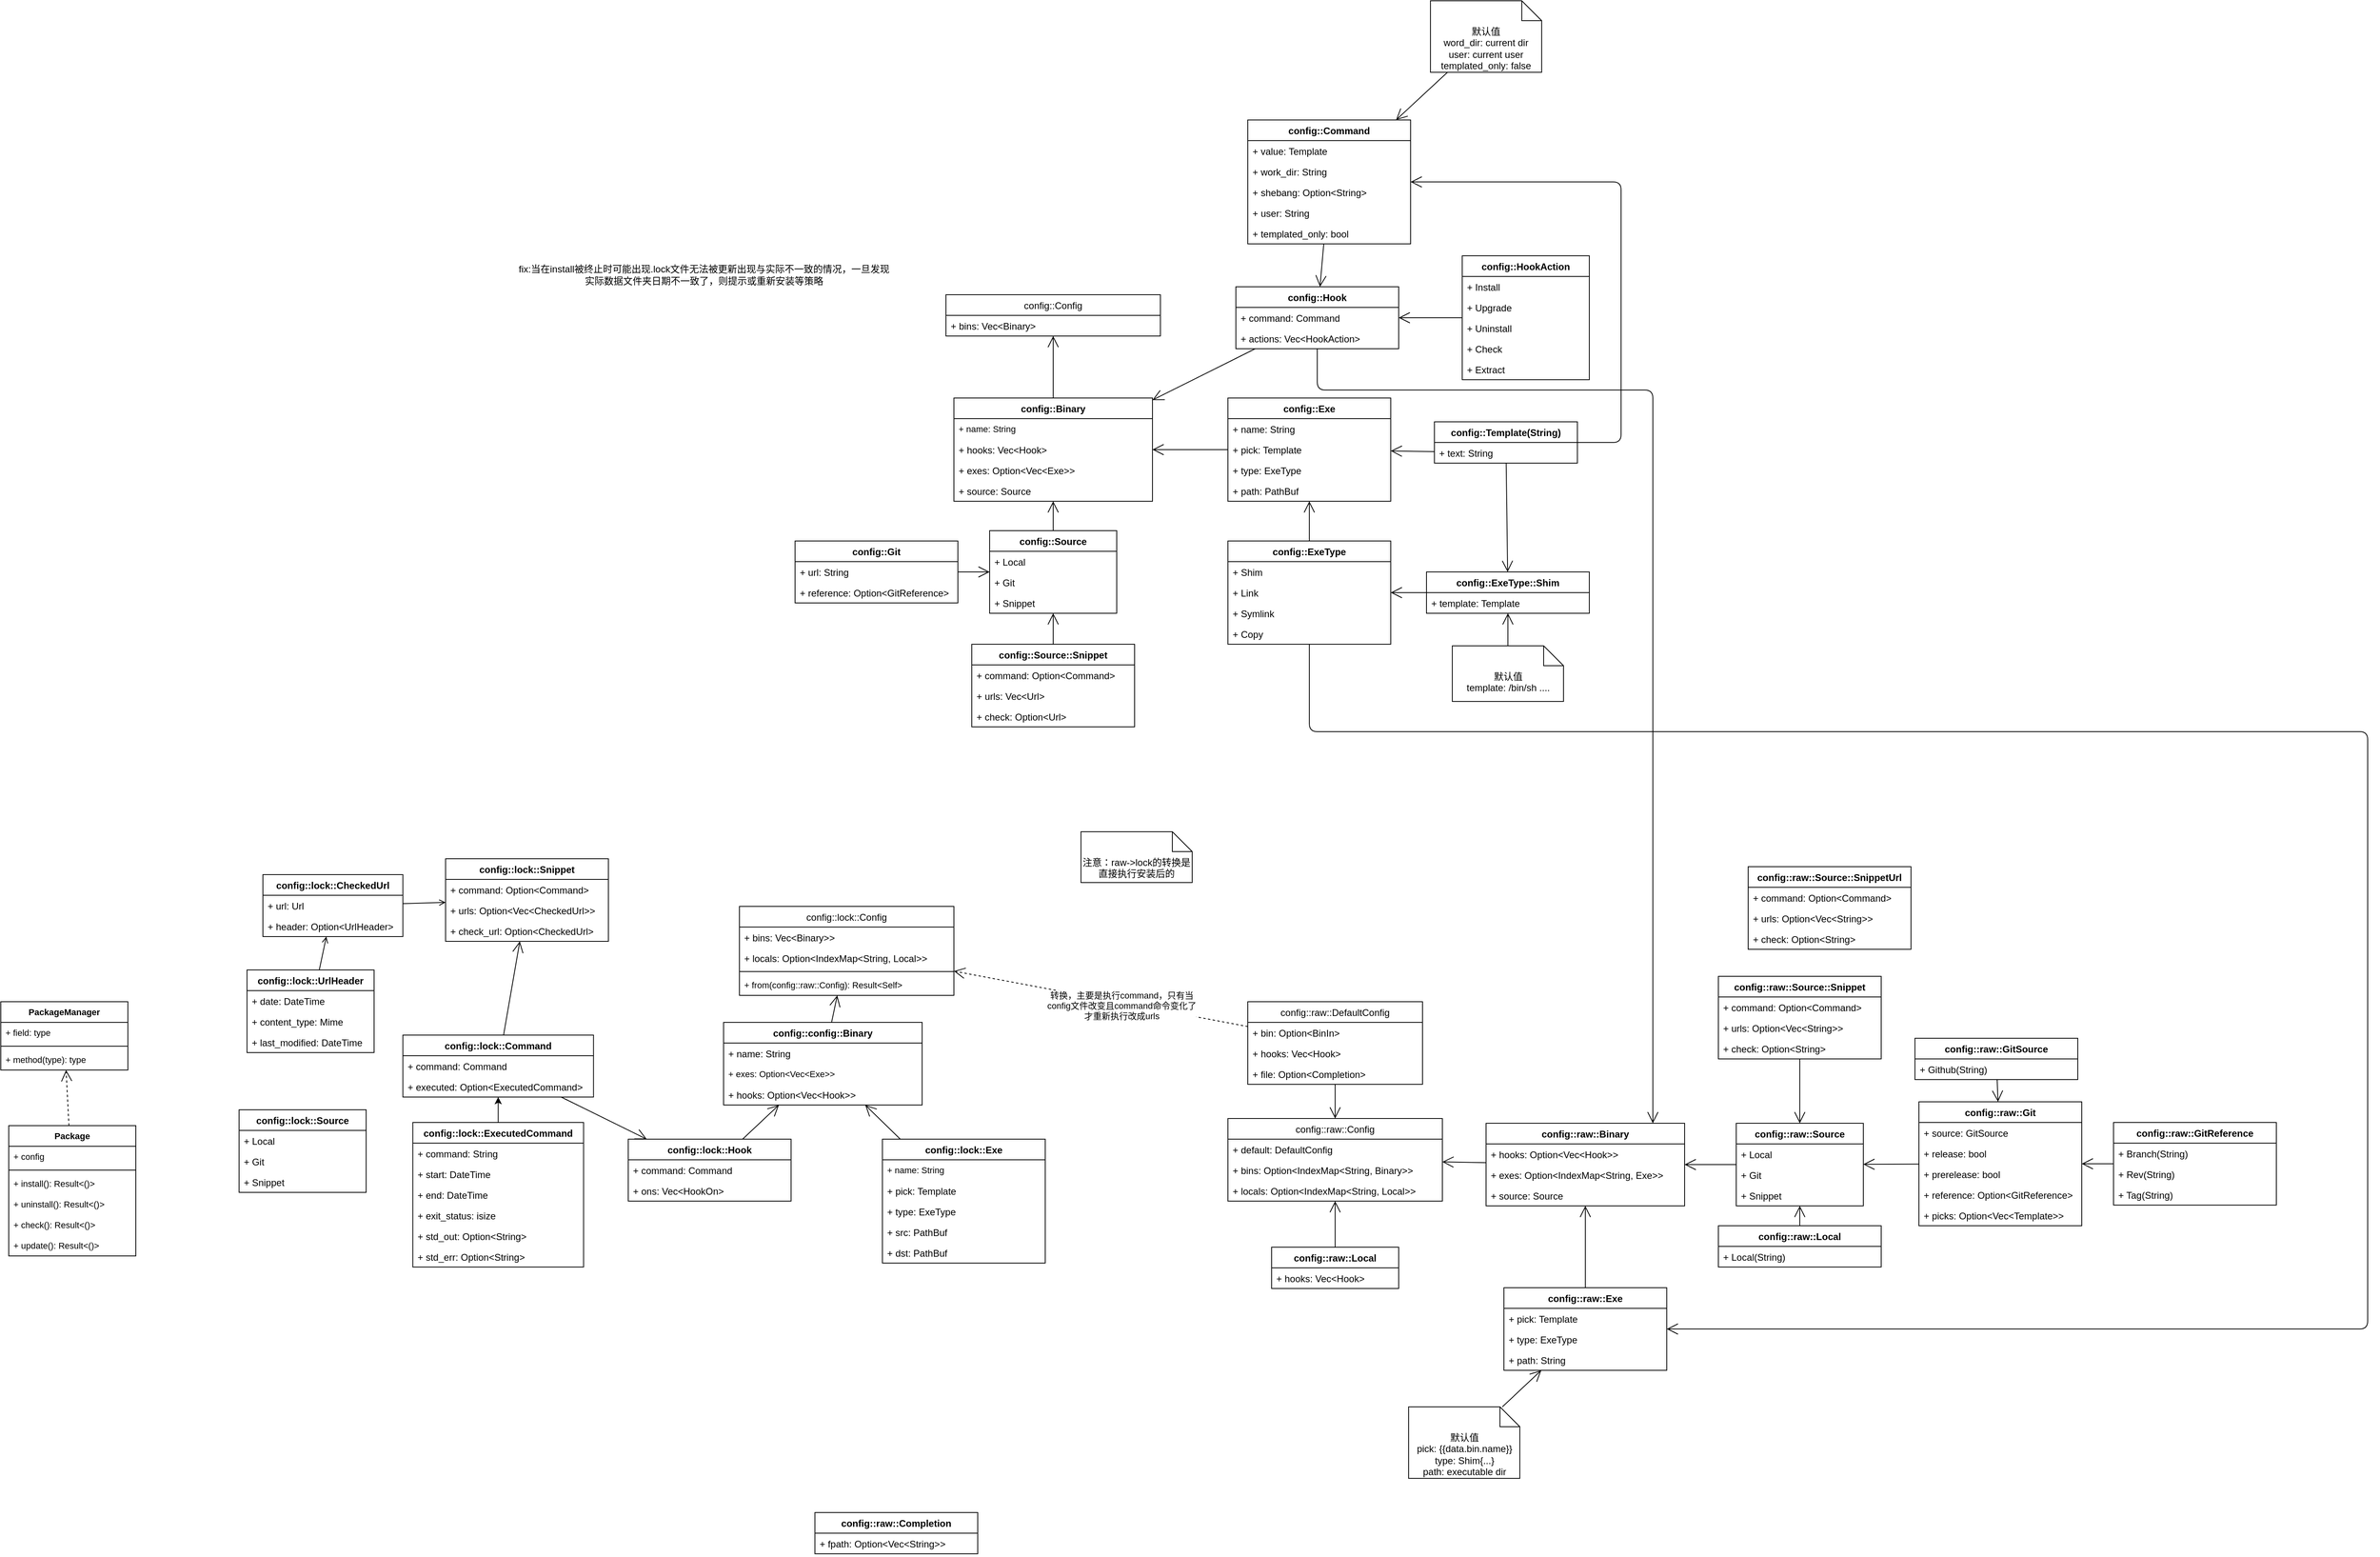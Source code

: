 <mxfile>
    <diagram id="Eeg1fW129fzRKaRcOa_B" name="Page-1">
        <mxGraphModel dx="3952" dy="2436" grid="1" gridSize="10" guides="1" tooltips="1" connect="1" arrows="1" fold="1" page="1" pageScale="1" pageWidth="1169" pageHeight="827" math="0" shadow="0">
            <root>
                <mxCell id="0"/>
                <mxCell id="1" parent="0"/>
                <mxCell id="14" value="config::raw::Binary" style="swimlane;fontStyle=1;align=center;verticalAlign=top;childLayout=stackLayout;horizontal=1;startSize=26;horizontalStack=0;resizeParent=1;resizeParentMax=0;resizeLast=0;collapsible=1;marginBottom=0;" parent="1" vertex="1">
                    <mxGeometry x="560" y="153" width="250" height="104" as="geometry"/>
                </mxCell>
                <mxCell id="46" value="+ hooks: Option&lt;Vec&lt;Hook&gt;&gt;" style="text;strokeColor=none;fillColor=none;align=left;verticalAlign=top;spacingLeft=4;spacingRight=4;overflow=hidden;rotatable=0;points=[[0,0.5],[1,0.5]];portConstraint=eastwest;" parent="14" vertex="1">
                    <mxGeometry y="26" width="250" height="26" as="geometry"/>
                </mxCell>
                <mxCell id="45" value="+ exes: Option&lt;IndexMap&lt;String, Exe&gt;&gt;" style="text;strokeColor=none;fillColor=none;align=left;verticalAlign=top;spacingLeft=4;spacingRight=4;overflow=hidden;rotatable=0;points=[[0,0.5],[1,0.5]];portConstraint=eastwest;" parent="14" vertex="1">
                    <mxGeometry y="52" width="250" height="26" as="geometry"/>
                </mxCell>
                <mxCell id="44" value="+ source: Source" style="text;strokeColor=none;fillColor=none;align=left;verticalAlign=top;spacingLeft=4;spacingRight=4;overflow=hidden;rotatable=0;points=[[0,0.5],[1,0.5]];portConstraint=eastwest;" parent="14" vertex="1">
                    <mxGeometry y="78" width="250" height="26" as="geometry"/>
                </mxCell>
                <mxCell id="22" value="config::raw::Config" style="swimlane;fontStyle=0;childLayout=stackLayout;horizontal=1;startSize=26;fillColor=none;horizontalStack=0;resizeParent=1;resizeParentMax=0;resizeLast=0;collapsible=1;marginBottom=0;" parent="1" vertex="1">
                    <mxGeometry x="235" y="147" width="270" height="104" as="geometry"/>
                </mxCell>
                <mxCell id="23" value="+ default: DefaultConfig" style="text;strokeColor=none;fillColor=none;align=left;verticalAlign=top;spacingLeft=4;spacingRight=4;overflow=hidden;rotatable=0;points=[[0,0.5],[1,0.5]];portConstraint=eastwest;" parent="22" vertex="1">
                    <mxGeometry y="26" width="270" height="26" as="geometry"/>
                </mxCell>
                <mxCell id="24" value="+ bins: Option&lt;IndexMap&lt;String, Binary&gt;&gt;" style="text;strokeColor=none;fillColor=none;align=left;verticalAlign=top;spacingLeft=4;spacingRight=4;overflow=hidden;rotatable=0;points=[[0,0.5],[1,0.5]];portConstraint=eastwest;" parent="22" vertex="1">
                    <mxGeometry y="52" width="270" height="26" as="geometry"/>
                </mxCell>
                <mxCell id="34" value="+ locals: Option&lt;IndexMap&lt;String, Local&gt;&gt;" style="text;strokeColor=none;fillColor=none;align=left;verticalAlign=top;spacingLeft=4;spacingRight=4;overflow=hidden;rotatable=0;points=[[0,0.5],[1,0.5]];portConstraint=eastwest;" parent="22" vertex="1">
                    <mxGeometry y="78" width="270" height="26" as="geometry"/>
                </mxCell>
                <mxCell id="37" style="edgeStyle=none;html=1;endArrow=open;endFill=0;endSize=12;startSize=12;" parent="1" source="30" target="22" edge="1">
                    <mxGeometry relative="1" as="geometry"/>
                </mxCell>
                <mxCell id="149" style="edgeStyle=none;shape=connector;rounded=1;html=1;labelBackgroundColor=default;fontFamily=Helvetica;fontSize=11;fontColor=default;endArrow=open;endFill=0;startSize=12;endSize=12;strokeColor=default;dashed=1;" parent="1" source="30" target="78" edge="1">
                    <mxGeometry relative="1" as="geometry"/>
                </mxCell>
                <mxCell id="150" value="转换，主要是执行command，只有当&lt;br&gt;config文件改变且command命令变化了&lt;br&gt;才重新执行改成urls" style="edgeLabel;html=1;align=center;verticalAlign=middle;resizable=0;points=[];fontSize=11;fontFamily=Helvetica;fontColor=default;" parent="149" vertex="1" connectable="0">
                    <mxGeometry x="-0.142" y="3" relative="1" as="geometry">
                        <mxPoint as="offset"/>
                    </mxGeometry>
                </mxCell>
                <mxCell id="30" value="config::raw::DefaultConfig" style="swimlane;fontStyle=0;childLayout=stackLayout;horizontal=1;startSize=26;fillColor=none;horizontalStack=0;resizeParent=1;resizeParentMax=0;resizeLast=0;collapsible=1;marginBottom=0;" parent="1" vertex="1">
                    <mxGeometry x="260" width="220" height="104" as="geometry"/>
                </mxCell>
                <mxCell id="31" value="+ bin: Option&lt;BinIn&gt;" style="text;strokeColor=none;fillColor=none;align=left;verticalAlign=top;spacingLeft=4;spacingRight=4;overflow=hidden;rotatable=0;points=[[0,0.5],[1,0.5]];portConstraint=eastwest;" parent="30" vertex="1">
                    <mxGeometry y="26" width="220" height="26" as="geometry"/>
                </mxCell>
                <mxCell id="160" value="+ hooks: Vec&lt;Hook&gt;" style="text;strokeColor=none;fillColor=none;align=left;verticalAlign=top;spacingLeft=4;spacingRight=4;overflow=hidden;rotatable=0;points=[[0,0.5],[1,0.5]];portConstraint=eastwest;" parent="30" vertex="1">
                    <mxGeometry y="52" width="220" height="26" as="geometry"/>
                </mxCell>
                <mxCell id="32" value="+ file: Option&lt;Completion&gt;" style="text;strokeColor=none;fillColor=none;align=left;verticalAlign=top;spacingLeft=4;spacingRight=4;overflow=hidden;rotatable=0;points=[[0,0.5],[1,0.5]];portConstraint=eastwest;" parent="30" vertex="1">
                    <mxGeometry y="78" width="220" height="26" as="geometry"/>
                </mxCell>
                <mxCell id="35" value="config::raw::Local" style="swimlane;fontStyle=1;align=center;verticalAlign=top;childLayout=stackLayout;horizontal=1;startSize=26;horizontalStack=0;resizeParent=1;resizeParentMax=0;resizeLast=0;collapsible=1;marginBottom=0;" parent="1" vertex="1">
                    <mxGeometry x="290" y="309" width="160" height="52" as="geometry"/>
                </mxCell>
                <mxCell id="36" value="+ hooks: Vec&lt;Hook&gt;" style="text;strokeColor=none;fillColor=none;align=left;verticalAlign=top;spacingLeft=4;spacingRight=4;overflow=hidden;rotatable=0;points=[[0,0.5],[1,0.5]];portConstraint=eastwest;" parent="35" vertex="1">
                    <mxGeometry y="26" width="160" height="26" as="geometry"/>
                </mxCell>
                <mxCell id="40" style="edgeStyle=none;html=1;endArrow=open;endFill=0;endSize=12;startSize=12;" parent="1" source="35" target="22" edge="1">
                    <mxGeometry relative="1" as="geometry">
                        <mxPoint x="387.055" y="360" as="sourcePoint"/>
                        <mxPoint x="436.986" y="279" as="targetPoint"/>
                    </mxGeometry>
                </mxCell>
                <mxCell id="42" style="edgeStyle=none;html=1;endArrow=open;endFill=0;startSize=12;endSize=12;" parent="1" source="14" target="22" edge="1">
                    <mxGeometry relative="1" as="geometry">
                        <mxPoint x="570" y="199" as="sourcePoint"/>
                    </mxGeometry>
                </mxCell>
                <mxCell id="51" style="edgeStyle=none;html=1;endArrow=open;endFill=0;endSize=12;startSize=12;" parent="1" source="47" target="14" edge="1">
                    <mxGeometry relative="1" as="geometry"/>
                </mxCell>
                <mxCell id="47" value="config::raw::Source" style="swimlane;fontStyle=1;align=center;verticalAlign=top;childLayout=stackLayout;horizontal=1;startSize=26;horizontalStack=0;resizeParent=1;resizeParentMax=0;resizeLast=0;collapsible=1;marginBottom=0;" parent="1" vertex="1">
                    <mxGeometry x="875" y="153" width="160" height="104" as="geometry"/>
                </mxCell>
                <mxCell id="50" value="+ Local" style="text;strokeColor=none;fillColor=none;align=left;verticalAlign=top;spacingLeft=4;spacingRight=4;overflow=hidden;rotatable=0;points=[[0,0.5],[1,0.5]];portConstraint=eastwest;" parent="47" vertex="1">
                    <mxGeometry y="26" width="160" height="26" as="geometry"/>
                </mxCell>
                <mxCell id="49" value="+ Git" style="text;strokeColor=none;fillColor=none;align=left;verticalAlign=top;spacingLeft=4;spacingRight=4;overflow=hidden;rotatable=0;points=[[0,0.5],[1,0.5]];portConstraint=eastwest;" parent="47" vertex="1">
                    <mxGeometry y="52" width="160" height="26" as="geometry"/>
                </mxCell>
                <mxCell id="48" value="+ Snippet" style="text;strokeColor=none;fillColor=none;align=left;verticalAlign=top;spacingLeft=4;spacingRight=4;overflow=hidden;rotatable=0;points=[[0,0.5],[1,0.5]];portConstraint=eastwest;" parent="47" vertex="1">
                    <mxGeometry y="78" width="160" height="26" as="geometry"/>
                </mxCell>
                <mxCell id="54" value="config::config::Binary" style="swimlane;fontStyle=1;align=center;verticalAlign=top;childLayout=stackLayout;horizontal=1;startSize=26;horizontalStack=0;resizeParent=1;resizeParentMax=0;resizeLast=0;collapsible=1;marginBottom=0;" parent="1" vertex="1">
                    <mxGeometry x="-400" y="26" width="250" height="104" as="geometry"/>
                </mxCell>
                <mxCell id="55" value="+ name: String" style="text;strokeColor=none;fillColor=none;align=left;verticalAlign=top;spacingLeft=4;spacingRight=4;overflow=hidden;rotatable=0;points=[[0,0.5],[1,0.5]];portConstraint=eastwest;" parent="54" vertex="1">
                    <mxGeometry y="26" width="250" height="26" as="geometry"/>
                </mxCell>
                <mxCell id="241" value="+ exes: Option&lt;Vec&lt;Exe&gt;&gt;" style="text;strokeColor=none;fillColor=none;align=left;verticalAlign=top;spacingLeft=4;spacingRight=4;overflow=hidden;rotatable=0;points=[[0,0.5],[1,0.5]];portConstraint=eastwest;fontFamily=Helvetica;fontSize=11;fontColor=default;" parent="54" vertex="1">
                    <mxGeometry y="52" width="250" height="26" as="geometry"/>
                </mxCell>
                <mxCell id="56" value="+ hooks: Option&lt;Vec&lt;Hook&gt;&gt;" style="text;strokeColor=none;fillColor=none;align=left;verticalAlign=top;spacingLeft=4;spacingRight=4;overflow=hidden;rotatable=0;points=[[0,0.5],[1,0.5]];portConstraint=eastwest;" parent="54" vertex="1">
                    <mxGeometry y="78" width="250" height="26" as="geometry"/>
                </mxCell>
                <mxCell id="70" style="edgeStyle=none;html=1;endArrow=open;endFill=0;startSize=12;endSize=12;" parent="1" source="54" target="78" edge="1">
                    <mxGeometry relative="1" as="geometry">
                        <mxPoint x="-190" y="153" as="targetPoint"/>
                    </mxGeometry>
                </mxCell>
                <mxCell id="76" value="config::raw::Completion" style="swimlane;fontStyle=1;align=center;verticalAlign=top;childLayout=stackLayout;horizontal=1;startSize=26;horizontalStack=0;resizeParent=1;resizeParentMax=0;resizeLast=0;collapsible=1;marginBottom=0;" parent="1" vertex="1">
                    <mxGeometry x="-285" y="643" width="205" height="52" as="geometry"/>
                </mxCell>
                <mxCell id="77" value="+ fpath: Option&lt;Vec&lt;String&gt;&gt;" style="text;strokeColor=none;fillColor=none;align=left;verticalAlign=top;spacingLeft=4;spacingRight=4;overflow=hidden;rotatable=0;points=[[0,0.5],[1,0.5]];portConstraint=eastwest;" parent="76" vertex="1">
                    <mxGeometry y="26" width="205" height="26" as="geometry"/>
                </mxCell>
                <mxCell id="78" value="config::lock::Config" style="swimlane;fontStyle=0;childLayout=stackLayout;horizontal=1;startSize=26;fillColor=none;horizontalStack=0;resizeParent=1;resizeParentMax=0;resizeLast=0;collapsible=1;marginBottom=0;" parent="1" vertex="1">
                    <mxGeometry x="-380" y="-120" width="270" height="112" as="geometry"/>
                </mxCell>
                <mxCell id="80" value="+ bins: Vec&lt;Binary&gt;&gt;" style="text;strokeColor=none;fillColor=none;align=left;verticalAlign=top;spacingLeft=4;spacingRight=4;overflow=hidden;rotatable=0;points=[[0,0.5],[1,0.5]];portConstraint=eastwest;" parent="78" vertex="1">
                    <mxGeometry y="26" width="270" height="26" as="geometry"/>
                </mxCell>
                <mxCell id="81" value="+ locals: Option&lt;IndexMap&lt;String, Local&gt;&gt;" style="text;strokeColor=none;fillColor=none;align=left;verticalAlign=top;spacingLeft=4;spacingRight=4;overflow=hidden;rotatable=0;points=[[0,0.5],[1,0.5]];portConstraint=eastwest;" parent="78" vertex="1">
                    <mxGeometry y="52" width="270" height="26" as="geometry"/>
                </mxCell>
                <mxCell id="148" value="" style="line;strokeWidth=1;fillColor=none;align=left;verticalAlign=middle;spacingTop=-1;spacingLeft=3;spacingRight=3;rotatable=0;labelPosition=right;points=[];portConstraint=eastwest;fontFamily=Helvetica;fontSize=11;fontColor=default;" parent="78" vertex="1">
                    <mxGeometry y="78" width="270" height="8" as="geometry"/>
                </mxCell>
                <mxCell id="147" value="+ from(config::raw::Config): Result&lt;Self&gt;" style="text;strokeColor=none;fillColor=none;align=left;verticalAlign=top;spacingLeft=4;spacingRight=4;overflow=hidden;rotatable=0;points=[[0,0.5],[1,0.5]];portConstraint=eastwest;fontFamily=Helvetica;fontSize=11;fontColor=default;" parent="78" vertex="1">
                    <mxGeometry y="86" width="270" height="26" as="geometry"/>
                </mxCell>
                <mxCell id="88" style="edgeStyle=none;shape=connector;rounded=1;html=1;labelBackgroundColor=default;fontFamily=Helvetica;fontSize=11;fontColor=default;endArrow=open;endFill=0;startSize=12;endSize=12;strokeColor=default;" parent="1" source="82" target="47" edge="1">
                    <mxGeometry relative="1" as="geometry"/>
                </mxCell>
                <mxCell id="82" value="config::raw::Source::Snippet" style="swimlane;fontStyle=1;align=center;verticalAlign=top;childLayout=stackLayout;horizontal=1;startSize=26;horizontalStack=0;resizeParent=1;resizeParentMax=0;resizeLast=0;collapsible=1;marginBottom=0;" parent="1" vertex="1">
                    <mxGeometry x="852.5" y="-32" width="205" height="104" as="geometry"/>
                </mxCell>
                <mxCell id="83" value="+ command: Option&lt;Command&gt;" style="text;strokeColor=none;fillColor=none;align=left;verticalAlign=top;spacingLeft=4;spacingRight=4;overflow=hidden;rotatable=0;points=[[0,0.5],[1,0.5]];portConstraint=eastwest;" parent="82" vertex="1">
                    <mxGeometry y="26" width="205" height="26" as="geometry"/>
                </mxCell>
                <mxCell id="85" value="+ urls: Option&lt;Vec&lt;String&gt;&gt;" style="text;strokeColor=none;fillColor=none;align=left;verticalAlign=top;spacingLeft=4;spacingRight=4;overflow=hidden;rotatable=0;points=[[0,0.5],[1,0.5]];portConstraint=eastwest;" parent="82" vertex="1">
                    <mxGeometry y="52" width="205" height="26" as="geometry"/>
                </mxCell>
                <mxCell id="316" value="+ check: Option&lt;String&gt;" style="text;strokeColor=none;fillColor=none;align=left;verticalAlign=top;spacingLeft=4;spacingRight=4;overflow=hidden;rotatable=0;points=[[0,0.5],[1,0.5]];portConstraint=eastwest;" parent="82" vertex="1">
                    <mxGeometry y="78" width="205" height="26" as="geometry"/>
                </mxCell>
                <mxCell id="96" style="edgeStyle=none;shape=connector;rounded=1;html=1;labelBackgroundColor=default;fontFamily=Helvetica;fontSize=11;fontColor=default;endArrow=open;endFill=0;startSize=12;endSize=12;strokeColor=default;" parent="1" source="89" target="47" edge="1">
                    <mxGeometry relative="1" as="geometry"/>
                </mxCell>
                <mxCell id="89" value="config::raw::Git" style="swimlane;fontStyle=1;align=center;verticalAlign=top;childLayout=stackLayout;horizontal=1;startSize=26;horizontalStack=0;resizeParent=1;resizeParentMax=0;resizeLast=0;collapsible=1;marginBottom=0;" parent="1" vertex="1">
                    <mxGeometry x="1105" y="126" width="205" height="156" as="geometry"/>
                </mxCell>
                <mxCell id="90" value="+ source: GitSource" style="text;strokeColor=none;fillColor=none;align=left;verticalAlign=top;spacingLeft=4;spacingRight=4;overflow=hidden;rotatable=0;points=[[0,0.5],[1,0.5]];portConstraint=eastwest;" parent="89" vertex="1">
                    <mxGeometry y="26" width="205" height="26" as="geometry"/>
                </mxCell>
                <mxCell id="91" value="+ release: bool" style="text;strokeColor=none;fillColor=none;align=left;verticalAlign=top;spacingLeft=4;spacingRight=4;overflow=hidden;rotatable=0;points=[[0,0.5],[1,0.5]];portConstraint=eastwest;" parent="89" vertex="1">
                    <mxGeometry y="52" width="205" height="26" as="geometry"/>
                </mxCell>
                <mxCell id="92" value="+ prerelease: bool" style="text;strokeColor=none;fillColor=none;align=left;verticalAlign=top;spacingLeft=4;spacingRight=4;overflow=hidden;rotatable=0;points=[[0,0.5],[1,0.5]];portConstraint=eastwest;" parent="89" vertex="1">
                    <mxGeometry y="78" width="205" height="26" as="geometry"/>
                </mxCell>
                <mxCell id="93" value="+ reference: Option&lt;GitReference&gt;" style="text;strokeColor=none;fillColor=none;align=left;verticalAlign=top;spacingLeft=4;spacingRight=4;overflow=hidden;rotatable=0;points=[[0,0.5],[1,0.5]];portConstraint=eastwest;" parent="89" vertex="1">
                    <mxGeometry y="104" width="205" height="26" as="geometry"/>
                </mxCell>
                <mxCell id="95" value="+ picks: Option&lt;Vec&lt;Template&gt;&gt;" style="text;strokeColor=none;fillColor=none;align=left;verticalAlign=top;spacingLeft=4;spacingRight=4;overflow=hidden;rotatable=0;points=[[0,0.5],[1,0.5]];portConstraint=eastwest;" parent="89" vertex="1">
                    <mxGeometry y="130" width="205" height="26" as="geometry"/>
                </mxCell>
                <mxCell id="99" style="edgeStyle=none;shape=connector;rounded=1;html=1;labelBackgroundColor=default;fontFamily=Helvetica;fontSize=11;fontColor=default;endArrow=open;endFill=0;startSize=12;endSize=12;strokeColor=default;" parent="1" source="97" target="89" edge="1">
                    <mxGeometry relative="1" as="geometry"/>
                </mxCell>
                <mxCell id="97" value="config::raw::GitSource" style="swimlane;fontStyle=1;align=center;verticalAlign=top;childLayout=stackLayout;horizontal=1;startSize=26;horizontalStack=0;resizeParent=1;resizeParentMax=0;resizeLast=0;collapsible=1;marginBottom=0;" parent="1" vertex="1">
                    <mxGeometry x="1100" y="46" width="205" height="52" as="geometry"/>
                </mxCell>
                <mxCell id="98" value="+ Github(String)" style="text;strokeColor=none;fillColor=none;align=left;verticalAlign=top;spacingLeft=4;spacingRight=4;overflow=hidden;rotatable=0;points=[[0,0.5],[1,0.5]];portConstraint=eastwest;" parent="97" vertex="1">
                    <mxGeometry y="26" width="205" height="26" as="geometry"/>
                </mxCell>
                <mxCell id="104" style="edgeStyle=none;shape=connector;rounded=1;html=1;labelBackgroundColor=default;fontFamily=Helvetica;fontSize=11;fontColor=default;endArrow=open;endFill=0;startSize=12;endSize=12;strokeColor=default;" parent="1" source="100" target="89" edge="1">
                    <mxGeometry relative="1" as="geometry"/>
                </mxCell>
                <mxCell id="100" value="config::raw::GitReference" style="swimlane;fontStyle=1;align=center;verticalAlign=top;childLayout=stackLayout;horizontal=1;startSize=26;horizontalStack=0;resizeParent=1;resizeParentMax=0;resizeLast=0;collapsible=1;marginBottom=0;" parent="1" vertex="1">
                    <mxGeometry x="1350" y="152" width="205" height="104" as="geometry"/>
                </mxCell>
                <mxCell id="101" value="+ Branch(String)" style="text;strokeColor=none;fillColor=none;align=left;verticalAlign=top;spacingLeft=4;spacingRight=4;overflow=hidden;rotatable=0;points=[[0,0.5],[1,0.5]];portConstraint=eastwest;" parent="100" vertex="1">
                    <mxGeometry y="26" width="205" height="26" as="geometry"/>
                </mxCell>
                <mxCell id="102" value="+ Rev(String)" style="text;strokeColor=none;fillColor=none;align=left;verticalAlign=top;spacingLeft=4;spacingRight=4;overflow=hidden;rotatable=0;points=[[0,0.5],[1,0.5]];portConstraint=eastwest;" parent="100" vertex="1">
                    <mxGeometry y="52" width="205" height="26" as="geometry"/>
                </mxCell>
                <mxCell id="103" value="+ Tag(String)" style="text;strokeColor=none;fillColor=none;align=left;verticalAlign=top;spacingLeft=4;spacingRight=4;overflow=hidden;rotatable=0;points=[[0,0.5],[1,0.5]];portConstraint=eastwest;" parent="100" vertex="1">
                    <mxGeometry y="78" width="205" height="26" as="geometry"/>
                </mxCell>
                <mxCell id="124" style="edgeStyle=none;shape=connector;rounded=1;html=1;labelBackgroundColor=default;fontFamily=Helvetica;fontSize=11;fontColor=default;endArrow=open;endFill=0;startSize=12;endSize=12;strokeColor=default;" parent="1" source="122" target="47" edge="1">
                    <mxGeometry relative="1" as="geometry"/>
                </mxCell>
                <mxCell id="122" value="config::raw::Local" style="swimlane;fontStyle=1;align=center;verticalAlign=top;childLayout=stackLayout;horizontal=1;startSize=26;horizontalStack=0;resizeParent=1;resizeParentMax=0;resizeLast=0;collapsible=1;marginBottom=0;" parent="1" vertex="1">
                    <mxGeometry x="852.5" y="282" width="205" height="52" as="geometry"/>
                </mxCell>
                <mxCell id="123" value="+ Local(String)" style="text;strokeColor=none;fillColor=none;align=left;verticalAlign=top;spacingLeft=4;spacingRight=4;overflow=hidden;rotatable=0;points=[[0,0.5],[1,0.5]];portConstraint=eastwest;" parent="122" vertex="1">
                    <mxGeometry y="26" width="205" height="26" as="geometry"/>
                </mxCell>
                <mxCell id="127" style="edgeStyle=none;shape=connector;rounded=1;html=1;labelBackgroundColor=default;fontFamily=Helvetica;fontSize=11;fontColor=default;endArrow=open;endFill=0;startSize=12;endSize=12;strokeColor=default;" parent="1" source="125" target="14" edge="1">
                    <mxGeometry relative="1" as="geometry"/>
                </mxCell>
                <mxCell id="125" value="config::raw::Exe" style="swimlane;fontStyle=1;align=center;verticalAlign=top;childLayout=stackLayout;horizontal=1;startSize=26;horizontalStack=0;resizeParent=1;resizeParentMax=0;resizeLast=0;collapsible=1;marginBottom=0;" parent="1" vertex="1">
                    <mxGeometry x="582.5" y="360" width="205" height="104" as="geometry"/>
                </mxCell>
                <mxCell id="126" value="+ pick: Template" style="text;strokeColor=none;fillColor=none;align=left;verticalAlign=top;spacingLeft=4;spacingRight=4;overflow=hidden;rotatable=0;points=[[0,0.5],[1,0.5]];portConstraint=eastwest;" parent="125" vertex="1">
                    <mxGeometry y="26" width="205" height="26" as="geometry"/>
                </mxCell>
                <mxCell id="128" value="+ type: ExeType" style="text;strokeColor=none;fillColor=none;align=left;verticalAlign=top;spacingLeft=4;spacingRight=4;overflow=hidden;rotatable=0;points=[[0,0.5],[1,0.5]];portConstraint=eastwest;" parent="125" vertex="1">
                    <mxGeometry y="52" width="205" height="26" as="geometry"/>
                </mxCell>
                <mxCell id="129" value="+ path: String" style="text;strokeColor=none;fillColor=none;align=left;verticalAlign=top;spacingLeft=4;spacingRight=4;overflow=hidden;rotatable=0;points=[[0,0.5],[1,0.5]];portConstraint=eastwest;" parent="125" vertex="1">
                    <mxGeometry y="78" width="205" height="26" as="geometry"/>
                </mxCell>
                <mxCell id="173" value="config::lock::Snippet" style="swimlane;fontStyle=1;align=center;verticalAlign=top;childLayout=stackLayout;horizontal=1;startSize=26;horizontalStack=0;resizeParent=1;resizeParentMax=0;resizeLast=0;collapsible=1;marginBottom=0;" parent="1" vertex="1">
                    <mxGeometry x="-750" y="-180" width="205" height="104" as="geometry"/>
                </mxCell>
                <mxCell id="174" value="+ command: Option&lt;Command&gt;" style="text;strokeColor=none;fillColor=none;align=left;verticalAlign=top;spacingLeft=4;spacingRight=4;overflow=hidden;rotatable=0;points=[[0,0.5],[1,0.5]];portConstraint=eastwest;" parent="173" vertex="1">
                    <mxGeometry y="26" width="205" height="26" as="geometry"/>
                </mxCell>
                <mxCell id="175" value="+ urls: Option&lt;Vec&lt;CheckedUrl&gt;&gt;" style="text;strokeColor=none;fillColor=none;align=left;verticalAlign=top;spacingLeft=4;spacingRight=4;overflow=hidden;rotatable=0;points=[[0,0.5],[1,0.5]];portConstraint=eastwest;" parent="173" vertex="1">
                    <mxGeometry y="52" width="205" height="26" as="geometry"/>
                </mxCell>
                <mxCell id="216" value="+ check_url: Option&lt;CheckedUrl&gt;" style="text;strokeColor=none;fillColor=none;align=left;verticalAlign=top;spacingLeft=4;spacingRight=4;overflow=hidden;rotatable=0;points=[[0,0.5],[1,0.5]];portConstraint=eastwest;" parent="173" vertex="1">
                    <mxGeometry y="78" width="205" height="26" as="geometry"/>
                </mxCell>
                <mxCell id="181" value="Package" style="swimlane;fontStyle=1;align=center;verticalAlign=top;childLayout=stackLayout;horizontal=1;startSize=26;horizontalStack=0;resizeParent=1;resizeParentMax=0;resizeLast=0;collapsible=1;marginBottom=0;fontFamily=Helvetica;fontSize=11;fontColor=default;" parent="1" vertex="1">
                    <mxGeometry x="-1300" y="156" width="160" height="164" as="geometry"/>
                </mxCell>
                <mxCell id="182" value="+ config" style="text;strokeColor=none;fillColor=none;align=left;verticalAlign=top;spacingLeft=4;spacingRight=4;overflow=hidden;rotatable=0;points=[[0,0.5],[1,0.5]];portConstraint=eastwest;fontFamily=Helvetica;fontSize=11;fontColor=default;" parent="181" vertex="1">
                    <mxGeometry y="26" width="160" height="26" as="geometry"/>
                </mxCell>
                <mxCell id="183" value="" style="line;strokeWidth=1;fillColor=none;align=left;verticalAlign=middle;spacingTop=-1;spacingLeft=3;spacingRight=3;rotatable=0;labelPosition=right;points=[];portConstraint=eastwest;fontFamily=Helvetica;fontSize=11;fontColor=default;" parent="181" vertex="1">
                    <mxGeometry y="52" width="160" height="8" as="geometry"/>
                </mxCell>
                <mxCell id="184" value="+ install(): Result&lt;()&gt;" style="text;strokeColor=none;fillColor=none;align=left;verticalAlign=top;spacingLeft=4;spacingRight=4;overflow=hidden;rotatable=0;points=[[0,0.5],[1,0.5]];portConstraint=eastwest;fontFamily=Helvetica;fontSize=11;fontColor=default;" parent="181" vertex="1">
                    <mxGeometry y="60" width="160" height="26" as="geometry"/>
                </mxCell>
                <mxCell id="185" value="+ uninstall(): Result&lt;()&gt;" style="text;strokeColor=none;fillColor=none;align=left;verticalAlign=top;spacingLeft=4;spacingRight=4;overflow=hidden;rotatable=0;points=[[0,0.5],[1,0.5]];portConstraint=eastwest;fontFamily=Helvetica;fontSize=11;fontColor=default;" parent="181" vertex="1">
                    <mxGeometry y="86" width="160" height="26" as="geometry"/>
                </mxCell>
                <mxCell id="186" value="+ check(): Result&lt;()&gt;" style="text;strokeColor=none;fillColor=none;align=left;verticalAlign=top;spacingLeft=4;spacingRight=4;overflow=hidden;rotatable=0;points=[[0,0.5],[1,0.5]];portConstraint=eastwest;fontFamily=Helvetica;fontSize=11;fontColor=default;" parent="181" vertex="1">
                    <mxGeometry y="112" width="160" height="26" as="geometry"/>
                </mxCell>
                <mxCell id="187" value="+ update(): Result&lt;()&gt;" style="text;strokeColor=none;fillColor=none;align=left;verticalAlign=top;spacingLeft=4;spacingRight=4;overflow=hidden;rotatable=0;points=[[0,0.5],[1,0.5]];portConstraint=eastwest;fontFamily=Helvetica;fontSize=11;fontColor=default;" parent="181" vertex="1">
                    <mxGeometry y="138" width="160" height="26" as="geometry"/>
                </mxCell>
                <mxCell id="188" value="PackageManager" style="swimlane;fontStyle=1;align=center;verticalAlign=top;childLayout=stackLayout;horizontal=1;startSize=26;horizontalStack=0;resizeParent=1;resizeParentMax=0;resizeLast=0;collapsible=1;marginBottom=0;fontFamily=Helvetica;fontSize=11;fontColor=default;" parent="1" vertex="1">
                    <mxGeometry x="-1310" width="160" height="86" as="geometry"/>
                </mxCell>
                <mxCell id="189" value="+ field: type" style="text;strokeColor=none;fillColor=none;align=left;verticalAlign=top;spacingLeft=4;spacingRight=4;overflow=hidden;rotatable=0;points=[[0,0.5],[1,0.5]];portConstraint=eastwest;fontFamily=Helvetica;fontSize=11;fontColor=default;" parent="188" vertex="1">
                    <mxGeometry y="26" width="160" height="26" as="geometry"/>
                </mxCell>
                <mxCell id="190" value="" style="line;strokeWidth=1;fillColor=none;align=left;verticalAlign=middle;spacingTop=-1;spacingLeft=3;spacingRight=3;rotatable=0;labelPosition=right;points=[];portConstraint=eastwest;fontFamily=Helvetica;fontSize=11;fontColor=default;" parent="188" vertex="1">
                    <mxGeometry y="52" width="160" height="8" as="geometry"/>
                </mxCell>
                <mxCell id="191" value="+ method(type): type" style="text;strokeColor=none;fillColor=none;align=left;verticalAlign=top;spacingLeft=4;spacingRight=4;overflow=hidden;rotatable=0;points=[[0,0.5],[1,0.5]];portConstraint=eastwest;fontFamily=Helvetica;fontSize=11;fontColor=default;" parent="188" vertex="1">
                    <mxGeometry y="60" width="160" height="26" as="geometry"/>
                </mxCell>
                <mxCell id="192" style="edgeStyle=none;shape=connector;rounded=1;html=1;dashed=1;labelBackgroundColor=default;fontFamily=Helvetica;fontSize=11;fontColor=default;endArrow=open;endFill=0;startSize=12;endSize=12;strokeColor=default;" parent="1" source="181" target="188" edge="1">
                    <mxGeometry relative="1" as="geometry"/>
                </mxCell>
                <mxCell id="193" value="fix:当在install被终止时可能出现.lock文件无法被更新出现与实际不一致的情况，一旦发现&lt;br&gt;实际数据文件夹日期不一致了，则提示或重新安装等策略" style="text;html=1;align=center;verticalAlign=middle;resizable=0;points=[];autosize=1;strokeColor=none;fillColor=none;" parent="1" vertex="1">
                    <mxGeometry x="-665" y="-930" width="480" height="30" as="geometry"/>
                </mxCell>
                <mxCell id="210" style="edgeStyle=none;html=1;endArrow=open;endFill=0;" parent="1" source="194" target="211" edge="1">
                    <mxGeometry relative="1" as="geometry"/>
                </mxCell>
                <mxCell id="194" value="config::lock::UrlHeader&#10;" style="swimlane;fontStyle=1;align=center;verticalAlign=top;childLayout=stackLayout;horizontal=1;startSize=26;horizontalStack=0;resizeParent=1;resizeParentMax=0;resizeLast=0;collapsible=1;marginBottom=0;" parent="1" vertex="1">
                    <mxGeometry x="-1000" y="-40" width="160" height="104" as="geometry"/>
                </mxCell>
                <mxCell id="198" value="+ date: DateTime" style="text;strokeColor=none;fillColor=none;align=left;verticalAlign=top;spacingLeft=4;spacingRight=4;overflow=hidden;rotatable=0;points=[[0,0.5],[1,0.5]];portConstraint=eastwest;" parent="194" vertex="1">
                    <mxGeometry y="26" width="160" height="26" as="geometry"/>
                </mxCell>
                <mxCell id="199" value="+ content_type: Mime" style="text;strokeColor=none;fillColor=none;align=left;verticalAlign=top;spacingLeft=4;spacingRight=4;overflow=hidden;rotatable=0;points=[[0,0.5],[1,0.5]];portConstraint=eastwest;" parent="194" vertex="1">
                    <mxGeometry y="52" width="160" height="26" as="geometry"/>
                </mxCell>
                <mxCell id="200" value="+ last_modified: DateTime" style="text;strokeColor=none;fillColor=none;align=left;verticalAlign=top;spacingLeft=4;spacingRight=4;overflow=hidden;rotatable=0;points=[[0,0.5],[1,0.5]];portConstraint=eastwest;" parent="194" vertex="1">
                    <mxGeometry y="78" width="160" height="26" as="geometry"/>
                </mxCell>
                <mxCell id="356" style="edgeStyle=orthogonalEdgeStyle;shape=connector;rounded=1;html=1;labelBackgroundColor=default;fontFamily=Helvetica;fontSize=11;fontColor=default;endArrow=open;endFill=0;startSize=12;endSize=12;strokeColor=default;" parent="1" source="205" target="350" edge="1">
                    <mxGeometry relative="1" as="geometry">
                        <Array as="points">
                            <mxPoint x="730" y="-704"/>
                            <mxPoint x="730" y="-1032"/>
                        </Array>
                    </mxGeometry>
                </mxCell>
                <mxCell id="369" style="edgeStyle=none;shape=connector;rounded=1;html=1;labelBackgroundColor=default;fontFamily=Helvetica;fontSize=11;fontColor=default;endArrow=open;endFill=0;startSize=12;endSize=12;strokeColor=default;" parent="1" source="205" target="365" edge="1">
                    <mxGeometry relative="1" as="geometry"/>
                </mxCell>
                <mxCell id="205" value="config::Template(String)" style="swimlane;fontStyle=1;align=center;verticalAlign=top;childLayout=stackLayout;horizontal=1;startSize=26;horizontalStack=0;resizeParent=1;resizeParentMax=0;resizeLast=0;collapsible=1;marginBottom=0;" parent="1" vertex="1">
                    <mxGeometry x="495" y="-730" width="180" height="52" as="geometry"/>
                </mxCell>
                <mxCell id="206" value="+ text: String" style="text;strokeColor=none;fillColor=none;align=left;verticalAlign=top;spacingLeft=4;spacingRight=4;overflow=hidden;rotatable=0;points=[[0,0.5],[1,0.5]];portConstraint=eastwest;" parent="205" vertex="1">
                    <mxGeometry y="26" width="180" height="26" as="geometry"/>
                </mxCell>
                <mxCell id="215" style="edgeStyle=none;html=1;endArrow=open;endFill=0;" parent="1" source="211" target="173" edge="1">
                    <mxGeometry relative="1" as="geometry"/>
                </mxCell>
                <mxCell id="211" value="config::lock::CheckedUrl" style="swimlane;fontStyle=1;align=center;verticalAlign=top;childLayout=stackLayout;horizontal=1;startSize=26;horizontalStack=0;resizeParent=1;resizeParentMax=0;resizeLast=0;collapsible=1;marginBottom=0;" parent="1" vertex="1">
                    <mxGeometry x="-980" y="-160" width="176.25" height="78" as="geometry"/>
                </mxCell>
                <mxCell id="213" value="+ url: Url" style="text;strokeColor=none;fillColor=none;align=left;verticalAlign=top;spacingLeft=4;spacingRight=4;overflow=hidden;rotatable=0;points=[[0,0.5],[1,0.5]];portConstraint=eastwest;" parent="211" vertex="1">
                    <mxGeometry y="26" width="176.25" height="26" as="geometry"/>
                </mxCell>
                <mxCell id="214" value="+ header: Option&lt;UrlHeader&gt;" style="text;strokeColor=none;fillColor=none;align=left;verticalAlign=top;spacingLeft=4;spacingRight=4;overflow=hidden;rotatable=0;points=[[0,0.5],[1,0.5]];portConstraint=eastwest;" parent="211" vertex="1">
                    <mxGeometry y="52" width="176.25" height="26" as="geometry"/>
                </mxCell>
                <mxCell id="230" style="edgeStyle=none;html=1;endArrow=open;endFill=0;startSize=12;endSize=12;" parent="1" source="217" target="173" edge="1">
                    <mxGeometry relative="1" as="geometry"/>
                </mxCell>
                <mxCell id="234" style="edgeStyle=none;html=1;endArrow=open;endFill=0;startSize=12;endSize=12;" parent="1" source="217" target="231" edge="1">
                    <mxGeometry relative="1" as="geometry">
                        <mxPoint x="-503.75" y="14.097" as="targetPoint"/>
                    </mxGeometry>
                </mxCell>
                <mxCell id="217" value="config::lock::Command" style="swimlane;fontStyle=1;align=center;verticalAlign=top;childLayout=stackLayout;horizontal=1;startSize=26;horizontalStack=0;resizeParent=1;resizeParentMax=0;resizeLast=0;collapsible=1;marginBottom=0;" parent="1" vertex="1">
                    <mxGeometry x="-803.75" y="42" width="240" height="78" as="geometry"/>
                </mxCell>
                <mxCell id="218" value="+ command: Command" style="text;strokeColor=none;fillColor=none;align=left;verticalAlign=top;spacingLeft=4;spacingRight=4;overflow=hidden;rotatable=0;points=[[0,0.5],[1,0.5]];portConstraint=eastwest;" parent="217" vertex="1">
                    <mxGeometry y="26" width="240" height="26" as="geometry"/>
                </mxCell>
                <mxCell id="221" value="+ executed: Option&lt;ExecutedCommand&gt;" style="text;strokeColor=none;fillColor=none;align=left;verticalAlign=top;spacingLeft=4;spacingRight=4;overflow=hidden;rotatable=0;points=[[0,0.5],[1,0.5]];portConstraint=eastwest;" parent="217" vertex="1">
                    <mxGeometry y="52" width="240" height="26" as="geometry"/>
                </mxCell>
                <mxCell id="229" style="edgeStyle=none;html=1;" parent="1" source="222" target="217" edge="1">
                    <mxGeometry relative="1" as="geometry"/>
                </mxCell>
                <mxCell id="222" value="config::lock::ExecutedCommand" style="swimlane;fontStyle=1;align=center;verticalAlign=top;childLayout=stackLayout;horizontal=1;startSize=26;horizontalStack=0;resizeParent=1;resizeParentMax=0;resizeLast=0;collapsible=1;marginBottom=0;" parent="1" vertex="1">
                    <mxGeometry x="-791.25" y="152" width="215" height="182" as="geometry"/>
                </mxCell>
                <mxCell id="228" value="+ command: String" style="text;strokeColor=none;fillColor=none;align=left;verticalAlign=top;spacingLeft=4;spacingRight=4;overflow=hidden;rotatable=0;points=[[0,0.5],[1,0.5]];portConstraint=eastwest;" parent="222" vertex="1">
                    <mxGeometry y="26" width="215" height="26" as="geometry"/>
                </mxCell>
                <mxCell id="223" value="+ start: DateTime" style="text;strokeColor=none;fillColor=none;align=left;verticalAlign=top;spacingLeft=4;spacingRight=4;overflow=hidden;rotatable=0;points=[[0,0.5],[1,0.5]];portConstraint=eastwest;" parent="222" vertex="1">
                    <mxGeometry y="52" width="215" height="26" as="geometry"/>
                </mxCell>
                <mxCell id="224" value="+ end: DateTime" style="text;strokeColor=none;fillColor=none;align=left;verticalAlign=top;spacingLeft=4;spacingRight=4;overflow=hidden;rotatable=0;points=[[0,0.5],[1,0.5]];portConstraint=eastwest;" parent="222" vertex="1">
                    <mxGeometry y="78" width="215" height="26" as="geometry"/>
                </mxCell>
                <mxCell id="225" value="+ exit_status: isize" style="text;strokeColor=none;fillColor=none;align=left;verticalAlign=top;spacingLeft=4;spacingRight=4;overflow=hidden;rotatable=0;points=[[0,0.5],[1,0.5]];portConstraint=eastwest;" parent="222" vertex="1">
                    <mxGeometry y="104" width="215" height="26" as="geometry"/>
                </mxCell>
                <mxCell id="227" value="+ std_out: Option&lt;String&gt;" style="text;strokeColor=none;fillColor=none;align=left;verticalAlign=top;spacingLeft=4;spacingRight=4;overflow=hidden;rotatable=0;points=[[0,0.5],[1,0.5]];portConstraint=eastwest;" parent="222" vertex="1">
                    <mxGeometry y="130" width="215" height="26" as="geometry"/>
                </mxCell>
                <mxCell id="226" value="+ std_err: Option&lt;String&gt;" style="text;strokeColor=none;fillColor=none;align=left;verticalAlign=top;spacingLeft=4;spacingRight=4;overflow=hidden;rotatable=0;points=[[0,0.5],[1,0.5]];portConstraint=eastwest;" parent="222" vertex="1">
                    <mxGeometry y="156" width="215" height="26" as="geometry"/>
                </mxCell>
                <mxCell id="235" style="edgeStyle=none;shape=connector;rounded=1;html=1;labelBackgroundColor=default;fontFamily=Helvetica;fontSize=11;fontColor=default;endArrow=open;endFill=0;startSize=12;endSize=12;strokeColor=default;" parent="1" source="231" target="54" edge="1">
                    <mxGeometry relative="1" as="geometry"/>
                </mxCell>
                <mxCell id="231" value="config::lock::Hook" style="swimlane;fontStyle=1;align=center;verticalAlign=top;childLayout=stackLayout;horizontal=1;startSize=26;horizontalStack=0;resizeParent=1;resizeParentMax=0;resizeLast=0;collapsible=1;marginBottom=0;" parent="1" vertex="1">
                    <mxGeometry x="-520" y="173" width="205" height="78" as="geometry"/>
                </mxCell>
                <mxCell id="232" value="+ command: Command" style="text;strokeColor=none;fillColor=none;align=left;verticalAlign=top;spacingLeft=4;spacingRight=4;overflow=hidden;rotatable=0;points=[[0,0.5],[1,0.5]];portConstraint=eastwest;" parent="231" vertex="1">
                    <mxGeometry y="26" width="205" height="26" as="geometry"/>
                </mxCell>
                <mxCell id="233" value="+ ons: Vec&lt;HookOn&gt;" style="text;strokeColor=none;fillColor=none;align=left;verticalAlign=top;spacingLeft=4;spacingRight=4;overflow=hidden;rotatable=0;points=[[0,0.5],[1,0.5]];portConstraint=eastwest;" parent="231" vertex="1">
                    <mxGeometry y="52" width="205" height="26" as="geometry"/>
                </mxCell>
                <mxCell id="242" style="edgeStyle=none;shape=connector;rounded=1;html=1;labelBackgroundColor=default;fontFamily=Helvetica;fontSize=11;fontColor=default;endArrow=open;endFill=0;startSize=12;endSize=12;strokeColor=default;" parent="1" source="236" target="54" edge="1">
                    <mxGeometry relative="1" as="geometry"/>
                </mxCell>
                <mxCell id="236" value="config::lock::Exe" style="swimlane;fontStyle=1;align=center;verticalAlign=top;childLayout=stackLayout;horizontal=1;startSize=26;horizontalStack=0;resizeParent=1;resizeParentMax=0;resizeLast=0;collapsible=1;marginBottom=0;" parent="1" vertex="1">
                    <mxGeometry x="-200" y="173" width="205" height="156" as="geometry"/>
                </mxCell>
                <mxCell id="240" value="+ name: String" style="text;strokeColor=none;fillColor=none;align=left;verticalAlign=top;spacingLeft=4;spacingRight=4;overflow=hidden;rotatable=0;points=[[0,0.5],[1,0.5]];portConstraint=eastwest;fontFamily=Helvetica;fontSize=11;fontColor=default;" parent="236" vertex="1">
                    <mxGeometry y="26" width="205" height="26" as="geometry"/>
                </mxCell>
                <mxCell id="237" value="+ pick: Template" style="text;strokeColor=none;fillColor=none;align=left;verticalAlign=top;spacingLeft=4;spacingRight=4;overflow=hidden;rotatable=0;points=[[0,0.5],[1,0.5]];portConstraint=eastwest;" parent="236" vertex="1">
                    <mxGeometry y="52" width="205" height="26" as="geometry"/>
                </mxCell>
                <mxCell id="238" value="+ type: ExeType" style="text;strokeColor=none;fillColor=none;align=left;verticalAlign=top;spacingLeft=4;spacingRight=4;overflow=hidden;rotatable=0;points=[[0,0.5],[1,0.5]];portConstraint=eastwest;" parent="236" vertex="1">
                    <mxGeometry y="78" width="205" height="26" as="geometry"/>
                </mxCell>
                <mxCell id="239" value="+ src: PathBuf" style="text;strokeColor=none;fillColor=none;align=left;verticalAlign=top;spacingLeft=4;spacingRight=4;overflow=hidden;rotatable=0;points=[[0,0.5],[1,0.5]];portConstraint=eastwest;" parent="236" vertex="1">
                    <mxGeometry y="104" width="205" height="26" as="geometry"/>
                </mxCell>
                <mxCell id="347" value="+ dst: PathBuf" style="text;strokeColor=none;fillColor=none;align=left;verticalAlign=top;spacingLeft=4;spacingRight=4;overflow=hidden;rotatable=0;points=[[0,0.5],[1,0.5]];portConstraint=eastwest;" parent="236" vertex="1">
                    <mxGeometry y="130" width="205" height="26" as="geometry"/>
                </mxCell>
                <mxCell id="255" value="config::lock::Source" style="swimlane;fontStyle=1;align=center;verticalAlign=top;childLayout=stackLayout;horizontal=1;startSize=26;horizontalStack=0;resizeParent=1;resizeParentMax=0;resizeLast=0;collapsible=1;marginBottom=0;" parent="1" vertex="1">
                    <mxGeometry x="-1010" y="136" width="160" height="104" as="geometry"/>
                </mxCell>
                <mxCell id="256" value="+ Local" style="text;strokeColor=none;fillColor=none;align=left;verticalAlign=top;spacingLeft=4;spacingRight=4;overflow=hidden;rotatable=0;points=[[0,0.5],[1,0.5]];portConstraint=eastwest;" parent="255" vertex="1">
                    <mxGeometry y="26" width="160" height="26" as="geometry"/>
                </mxCell>
                <mxCell id="257" value="+ Git" style="text;strokeColor=none;fillColor=none;align=left;verticalAlign=top;spacingLeft=4;spacingRight=4;overflow=hidden;rotatable=0;points=[[0,0.5],[1,0.5]];portConstraint=eastwest;" parent="255" vertex="1">
                    <mxGeometry y="52" width="160" height="26" as="geometry"/>
                </mxCell>
                <mxCell id="258" value="+ Snippet" style="text;strokeColor=none;fillColor=none;align=left;verticalAlign=top;spacingLeft=4;spacingRight=4;overflow=hidden;rotatable=0;points=[[0,0.5],[1,0.5]];portConstraint=eastwest;" parent="255" vertex="1">
                    <mxGeometry y="78" width="160" height="26" as="geometry"/>
                </mxCell>
                <mxCell id="259" value="注意：raw-&amp;gt;lock的转换是直接执行安装后的" style="shape=note2;boundedLbl=1;whiteSpace=wrap;html=1;size=25;verticalAlign=top;align=center;" parent="1" vertex="1">
                    <mxGeometry x="50" y="-214" width="140" height="64" as="geometry"/>
                </mxCell>
                <mxCell id="268" style="edgeStyle=none;html=1;endArrow=open;endFill=0;startSize=12;endSize=12;" parent="1" source="260" target="264" edge="1">
                    <mxGeometry relative="1" as="geometry"/>
                </mxCell>
                <mxCell id="260" value="config::Binary" style="swimlane;fontStyle=1;align=center;verticalAlign=top;childLayout=stackLayout;horizontal=1;startSize=26;horizontalStack=0;resizeParent=1;resizeParentMax=0;resizeLast=0;collapsible=1;marginBottom=0;" parent="1" vertex="1">
                    <mxGeometry x="-110" y="-760" width="250" height="130" as="geometry"/>
                </mxCell>
                <mxCell id="269" value="+ name: String" style="text;strokeColor=none;fillColor=none;align=left;verticalAlign=top;spacingLeft=4;spacingRight=4;overflow=hidden;rotatable=0;points=[[0,0.5],[1,0.5]];portConstraint=eastwest;fontFamily=Helvetica;fontSize=11;fontColor=default;" parent="260" vertex="1">
                    <mxGeometry y="26" width="250" height="26" as="geometry"/>
                </mxCell>
                <mxCell id="261" value="+ hooks: Vec&lt;Hook&gt;" style="text;strokeColor=none;fillColor=none;align=left;verticalAlign=top;spacingLeft=4;spacingRight=4;overflow=hidden;rotatable=0;points=[[0,0.5],[1,0.5]];portConstraint=eastwest;" parent="260" vertex="1">
                    <mxGeometry y="52" width="250" height="26" as="geometry"/>
                </mxCell>
                <mxCell id="262" value="+ exes: Option&lt;Vec&lt;Exe&gt;&gt;" style="text;strokeColor=none;fillColor=none;align=left;verticalAlign=top;spacingLeft=4;spacingRight=4;overflow=hidden;rotatable=0;points=[[0,0.5],[1,0.5]];portConstraint=eastwest;" parent="260" vertex="1">
                    <mxGeometry y="78" width="250" height="26" as="geometry"/>
                </mxCell>
                <mxCell id="263" value="+ source: Source" style="text;strokeColor=none;fillColor=none;align=left;verticalAlign=top;spacingLeft=4;spacingRight=4;overflow=hidden;rotatable=0;points=[[0,0.5],[1,0.5]];portConstraint=eastwest;" parent="260" vertex="1">
                    <mxGeometry y="104" width="250" height="26" as="geometry"/>
                </mxCell>
                <mxCell id="264" value="config::Config" style="swimlane;fontStyle=0;childLayout=stackLayout;horizontal=1;startSize=26;fillColor=none;horizontalStack=0;resizeParent=1;resizeParentMax=0;resizeLast=0;collapsible=1;marginBottom=0;" parent="1" vertex="1">
                    <mxGeometry x="-120" y="-890" width="270" height="52" as="geometry"/>
                </mxCell>
                <mxCell id="266" value="+ bins: Vec&lt;Binary&gt;" style="text;strokeColor=none;fillColor=none;align=left;verticalAlign=top;spacingLeft=4;spacingRight=4;overflow=hidden;rotatable=0;points=[[0,0.5],[1,0.5]];portConstraint=eastwest;" parent="264" vertex="1">
                    <mxGeometry y="26" width="270" height="26" as="geometry"/>
                </mxCell>
                <mxCell id="289" style="edgeStyle=none;shape=connector;rounded=1;html=1;labelBackgroundColor=default;fontFamily=Helvetica;fontSize=11;fontColor=default;endArrow=open;endFill=0;startSize=12;endSize=12;strokeColor=default;" parent="1" source="288" target="350" edge="1">
                    <mxGeometry relative="1" as="geometry"/>
                </mxCell>
                <mxCell id="288" value="默认值&lt;br&gt;word_dir: current dir&lt;br&gt;user: current user&lt;br&gt;templated_only: false" style="shape=note2;boundedLbl=1;whiteSpace=wrap;html=1;size=25;verticalAlign=top;align=center;" parent="1" vertex="1">
                    <mxGeometry x="490" y="-1260" width="140" height="90" as="geometry"/>
                </mxCell>
                <mxCell id="296" style="edgeStyle=none;shape=connector;rounded=1;html=1;labelBackgroundColor=default;fontFamily=Helvetica;fontSize=11;fontColor=default;endArrow=open;endFill=0;startSize=12;endSize=12;strokeColor=default;" parent="1" source="295" target="125" edge="1">
                    <mxGeometry relative="1" as="geometry"/>
                </mxCell>
                <mxCell id="295" value="默认值&lt;br&gt;pick: {{data.bin.name}}&lt;br&gt;type: Shim{...}&lt;br&gt;path: executable dir" style="shape=note2;boundedLbl=1;whiteSpace=wrap;html=1;size=25;verticalAlign=top;align=center;" parent="1" vertex="1">
                    <mxGeometry x="462.5" y="510" width="140" height="90" as="geometry"/>
                </mxCell>
                <mxCell id="300" value="config::Exe" style="swimlane;fontStyle=1;align=center;verticalAlign=top;childLayout=stackLayout;horizontal=1;startSize=26;horizontalStack=0;resizeParent=1;resizeParentMax=0;resizeLast=0;collapsible=1;marginBottom=0;" parent="1" vertex="1">
                    <mxGeometry x="235" y="-760" width="205" height="130" as="geometry"/>
                </mxCell>
                <mxCell id="299" value="+ name: String" style="text;strokeColor=none;fillColor=none;align=left;verticalAlign=top;spacingLeft=4;spacingRight=4;overflow=hidden;rotatable=0;points=[[0,0.5],[1,0.5]];portConstraint=eastwest;" parent="300" vertex="1">
                    <mxGeometry y="26" width="205" height="26" as="geometry"/>
                </mxCell>
                <mxCell id="301" value="+ pick: Template" style="text;strokeColor=none;fillColor=none;align=left;verticalAlign=top;spacingLeft=4;spacingRight=4;overflow=hidden;rotatable=0;points=[[0,0.5],[1,0.5]];portConstraint=eastwest;" parent="300" vertex="1">
                    <mxGeometry y="52" width="205" height="26" as="geometry"/>
                </mxCell>
                <mxCell id="302" value="+ type: ExeType" style="text;strokeColor=none;fillColor=none;align=left;verticalAlign=top;spacingLeft=4;spacingRight=4;overflow=hidden;rotatable=0;points=[[0,0.5],[1,0.5]];portConstraint=eastwest;" parent="300" vertex="1">
                    <mxGeometry y="78" width="205" height="26" as="geometry"/>
                </mxCell>
                <mxCell id="303" value="+ path: PathBuf" style="text;strokeColor=none;fillColor=none;align=left;verticalAlign=top;spacingLeft=4;spacingRight=4;overflow=hidden;rotatable=0;points=[[0,0.5],[1,0.5]];portConstraint=eastwest;" parent="300" vertex="1">
                    <mxGeometry y="104" width="205" height="26" as="geometry"/>
                </mxCell>
                <mxCell id="304" style="edgeStyle=none;shape=connector;rounded=1;html=1;labelBackgroundColor=default;fontFamily=Helvetica;fontSize=11;fontColor=default;endArrow=open;endFill=0;startSize=12;endSize=12;strokeColor=default;" parent="1" source="301" target="260" edge="1">
                    <mxGeometry relative="1" as="geometry"/>
                </mxCell>
                <mxCell id="305" style="edgeStyle=none;shape=connector;rounded=1;html=1;labelBackgroundColor=default;fontFamily=Helvetica;fontSize=11;fontColor=default;endArrow=open;endFill=0;startSize=12;endSize=12;strokeColor=default;" parent="1" source="206" target="300" edge="1">
                    <mxGeometry relative="1" as="geometry"/>
                </mxCell>
                <mxCell id="372" style="shape=connector;rounded=1;html=1;labelBackgroundColor=default;fontFamily=Helvetica;fontSize=11;fontColor=default;endArrow=open;endFill=0;startSize=12;endSize=12;strokeColor=default;" parent="1" source="306" target="260" edge="1">
                    <mxGeometry relative="1" as="geometry"/>
                </mxCell>
                <mxCell id="306" value="config::Source" style="swimlane;fontStyle=1;align=center;verticalAlign=top;childLayout=stackLayout;horizontal=1;startSize=26;horizontalStack=0;resizeParent=1;resizeParentMax=0;resizeLast=0;collapsible=1;marginBottom=0;" parent="1" vertex="1">
                    <mxGeometry x="-65" y="-593" width="160" height="104" as="geometry"/>
                </mxCell>
                <mxCell id="307" value="+ Local" style="text;strokeColor=none;fillColor=none;align=left;verticalAlign=top;spacingLeft=4;spacingRight=4;overflow=hidden;rotatable=0;points=[[0,0.5],[1,0.5]];portConstraint=eastwest;" parent="306" vertex="1">
                    <mxGeometry y="26" width="160" height="26" as="geometry"/>
                </mxCell>
                <mxCell id="308" value="+ Git" style="text;strokeColor=none;fillColor=none;align=left;verticalAlign=top;spacingLeft=4;spacingRight=4;overflow=hidden;rotatable=0;points=[[0,0.5],[1,0.5]];portConstraint=eastwest;" parent="306" vertex="1">
                    <mxGeometry y="52" width="160" height="26" as="geometry"/>
                </mxCell>
                <mxCell id="309" value="+ Snippet" style="text;strokeColor=none;fillColor=none;align=left;verticalAlign=top;spacingLeft=4;spacingRight=4;overflow=hidden;rotatable=0;points=[[0,0.5],[1,0.5]];portConstraint=eastwest;" parent="306" vertex="1">
                    <mxGeometry y="78" width="160" height="26" as="geometry"/>
                </mxCell>
                <mxCell id="325" style="edgeStyle=none;shape=connector;rounded=1;html=1;labelBackgroundColor=default;fontFamily=Helvetica;fontSize=11;fontColor=default;endArrow=open;endFill=0;startSize=12;endSize=12;strokeColor=default;" parent="1" source="321" target="306" edge="1">
                    <mxGeometry relative="1" as="geometry"/>
                </mxCell>
                <mxCell id="321" value="config::Source::Snippet" style="swimlane;fontStyle=1;align=center;verticalAlign=top;childLayout=stackLayout;horizontal=1;startSize=26;horizontalStack=0;resizeParent=1;resizeParentMax=0;resizeLast=0;collapsible=1;marginBottom=0;" parent="1" vertex="1">
                    <mxGeometry x="-87.5" y="-450" width="205" height="104" as="geometry"/>
                </mxCell>
                <mxCell id="322" value="+ command: Option&lt;Command&gt;" style="text;strokeColor=none;fillColor=none;align=left;verticalAlign=top;spacingLeft=4;spacingRight=4;overflow=hidden;rotatable=0;points=[[0,0.5],[1,0.5]];portConstraint=eastwest;" parent="321" vertex="1">
                    <mxGeometry y="26" width="205" height="26" as="geometry"/>
                </mxCell>
                <mxCell id="323" value="+ urls: Vec&lt;Url&gt;" style="text;strokeColor=none;fillColor=none;align=left;verticalAlign=top;spacingLeft=4;spacingRight=4;overflow=hidden;rotatable=0;points=[[0,0.5],[1,0.5]];portConstraint=eastwest;" parent="321" vertex="1">
                    <mxGeometry y="52" width="205" height="26" as="geometry"/>
                </mxCell>
                <mxCell id="324" value="+ check: Option&lt;Url&gt;" style="text;strokeColor=none;fillColor=none;align=left;verticalAlign=top;spacingLeft=4;spacingRight=4;overflow=hidden;rotatable=0;points=[[0,0.5],[1,0.5]];portConstraint=eastwest;" parent="321" vertex="1">
                    <mxGeometry y="78" width="205" height="26" as="geometry"/>
                </mxCell>
                <mxCell id="332" style="edgeStyle=none;shape=connector;rounded=1;html=1;labelBackgroundColor=default;fontFamily=Helvetica;fontSize=11;fontColor=default;endArrow=open;endFill=0;startSize=12;endSize=12;strokeColor=default;" parent="1" source="326" target="306" edge="1">
                    <mxGeometry relative="1" as="geometry"/>
                </mxCell>
                <mxCell id="326" value="config::Git" style="swimlane;fontStyle=1;align=center;verticalAlign=top;childLayout=stackLayout;horizontal=1;startSize=26;horizontalStack=0;resizeParent=1;resizeParentMax=0;resizeLast=0;collapsible=1;marginBottom=0;" parent="1" vertex="1">
                    <mxGeometry x="-310" y="-580" width="205" height="78" as="geometry"/>
                </mxCell>
                <mxCell id="331" value="+ url: String" style="text;strokeColor=none;fillColor=none;align=left;verticalAlign=top;spacingLeft=4;spacingRight=4;overflow=hidden;rotatable=0;points=[[0,0.5],[1,0.5]];portConstraint=eastwest;" parent="326" vertex="1">
                    <mxGeometry y="26" width="205" height="26" as="geometry"/>
                </mxCell>
                <mxCell id="330" value="+ reference: Option&lt;GitReference&gt;" style="text;strokeColor=none;fillColor=none;align=left;verticalAlign=top;spacingLeft=4;spacingRight=4;overflow=hidden;rotatable=0;points=[[0,0.5],[1,0.5]];portConstraint=eastwest;" parent="326" vertex="1">
                    <mxGeometry y="52" width="205" height="26" as="geometry"/>
                </mxCell>
                <mxCell id="342" style="edgeStyle=none;shape=connector;rounded=1;html=1;labelBackgroundColor=default;fontFamily=Helvetica;fontSize=11;fontColor=default;endArrow=open;endFill=0;startSize=12;endSize=12;strokeColor=default;" parent="1" source="333" target="343" edge="1">
                    <mxGeometry relative="1" as="geometry"/>
                </mxCell>
                <mxCell id="333" value="config::HookAction" style="swimlane;fontStyle=1;align=center;verticalAlign=top;childLayout=stackLayout;horizontal=1;startSize=26;horizontalStack=0;resizeParent=1;resizeParentMax=0;resizeLast=0;collapsible=1;marginBottom=0;" parent="1" vertex="1">
                    <mxGeometry x="530" y="-939" width="160" height="156" as="geometry"/>
                </mxCell>
                <mxCell id="334" value="+ Install" style="text;strokeColor=none;fillColor=none;align=left;verticalAlign=top;spacingLeft=4;spacingRight=4;overflow=hidden;rotatable=0;points=[[0,0.5],[1,0.5]];portConstraint=eastwest;" parent="333" vertex="1">
                    <mxGeometry y="26" width="160" height="26" as="geometry"/>
                </mxCell>
                <mxCell id="335" value="+ Upgrade" style="text;strokeColor=none;fillColor=none;align=left;verticalAlign=top;spacingLeft=4;spacingRight=4;overflow=hidden;rotatable=0;points=[[0,0.5],[1,0.5]];portConstraint=eastwest;" parent="333" vertex="1">
                    <mxGeometry y="52" width="160" height="26" as="geometry"/>
                </mxCell>
                <mxCell id="336" value="+ Uninstall" style="text;strokeColor=none;fillColor=none;align=left;verticalAlign=top;spacingLeft=4;spacingRight=4;overflow=hidden;rotatable=0;points=[[0,0.5],[1,0.5]];portConstraint=eastwest;" parent="333" vertex="1">
                    <mxGeometry y="78" width="160" height="26" as="geometry"/>
                </mxCell>
                <mxCell id="337" value="+ Check" style="text;strokeColor=none;fillColor=none;align=left;verticalAlign=top;spacingLeft=4;spacingRight=4;overflow=hidden;rotatable=0;points=[[0,0.5],[1,0.5]];portConstraint=eastwest;fontFamily=Helvetica;fontSize=12;fontColor=default;" parent="333" vertex="1">
                    <mxGeometry y="104" width="160" height="26" as="geometry"/>
                </mxCell>
                <mxCell id="338" value="+ Extract" style="text;strokeColor=none;fillColor=none;align=left;verticalAlign=top;spacingLeft=4;spacingRight=4;overflow=hidden;rotatable=0;points=[[0,0.5],[1,0.5]];portConstraint=eastwest;" parent="333" vertex="1">
                    <mxGeometry y="130" width="160" height="26" as="geometry"/>
                </mxCell>
                <mxCell id="346" style="edgeStyle=none;shape=connector;rounded=1;html=1;labelBackgroundColor=default;fontFamily=Helvetica;fontSize=11;fontColor=default;endArrow=open;endFill=0;startSize=12;endSize=12;strokeColor=default;" parent="1" source="343" target="260" edge="1">
                    <mxGeometry relative="1" as="geometry"/>
                </mxCell>
                <mxCell id="349" style="edgeStyle=orthogonalEdgeStyle;shape=connector;rounded=1;html=1;labelBackgroundColor=default;fontFamily=Helvetica;fontSize=11;fontColor=default;endArrow=open;endFill=0;startSize=12;endSize=12;strokeColor=default;" parent="1" source="343" target="14" edge="1">
                    <mxGeometry relative="1" as="geometry">
                        <Array as="points">
                            <mxPoint x="348" y="-770"/>
                            <mxPoint x="770" y="-770"/>
                        </Array>
                    </mxGeometry>
                </mxCell>
                <mxCell id="343" value="config::Hook" style="swimlane;fontStyle=1;align=center;verticalAlign=top;childLayout=stackLayout;horizontal=1;startSize=26;horizontalStack=0;resizeParent=1;resizeParentMax=0;resizeLast=0;collapsible=1;marginBottom=0;" parent="1" vertex="1">
                    <mxGeometry x="245" y="-900" width="205" height="78" as="geometry"/>
                </mxCell>
                <mxCell id="344" value="+ command: Command" style="text;strokeColor=none;fillColor=none;align=left;verticalAlign=top;spacingLeft=4;spacingRight=4;overflow=hidden;rotatable=0;points=[[0,0.5],[1,0.5]];portConstraint=eastwest;" parent="343" vertex="1">
                    <mxGeometry y="26" width="205" height="26" as="geometry"/>
                </mxCell>
                <mxCell id="345" value="+ actions: Vec&lt;HookAction&gt;" style="text;strokeColor=none;fillColor=none;align=left;verticalAlign=top;spacingLeft=4;spacingRight=4;overflow=hidden;rotatable=0;points=[[0,0.5],[1,0.5]];portConstraint=eastwest;" parent="343" vertex="1">
                    <mxGeometry y="52" width="205" height="26" as="geometry"/>
                </mxCell>
                <mxCell id="357" style="shape=connector;rounded=1;html=1;labelBackgroundColor=default;fontFamily=Helvetica;fontSize=11;fontColor=default;endArrow=open;endFill=0;startSize=12;endSize=12;strokeColor=default;" parent="1" source="350" target="343" edge="1">
                    <mxGeometry relative="1" as="geometry"/>
                </mxCell>
                <mxCell id="350" value="config::Command" style="swimlane;fontStyle=1;align=center;verticalAlign=top;childLayout=stackLayout;horizontal=1;startSize=26;horizontalStack=0;resizeParent=1;resizeParentMax=0;resizeLast=0;collapsible=1;marginBottom=0;" parent="1" vertex="1">
                    <mxGeometry x="260" y="-1110" width="205" height="156" as="geometry"/>
                </mxCell>
                <mxCell id="351" value="+ value: Template" style="text;strokeColor=none;fillColor=none;align=left;verticalAlign=top;spacingLeft=4;spacingRight=4;overflow=hidden;rotatable=0;points=[[0,0.5],[1,0.5]];portConstraint=eastwest;" parent="350" vertex="1">
                    <mxGeometry y="26" width="205" height="26" as="geometry"/>
                </mxCell>
                <mxCell id="352" value="+ work_dir: String" style="text;strokeColor=none;fillColor=none;align=left;verticalAlign=top;spacingLeft=4;spacingRight=4;overflow=hidden;rotatable=0;points=[[0,0.5],[1,0.5]];portConstraint=eastwest;" parent="350" vertex="1">
                    <mxGeometry y="52" width="205" height="26" as="geometry"/>
                </mxCell>
                <mxCell id="353" value="+ shebang: Option&lt;String&gt;" style="text;strokeColor=none;fillColor=none;align=left;verticalAlign=top;spacingLeft=4;spacingRight=4;overflow=hidden;rotatable=0;points=[[0,0.5],[1,0.5]];portConstraint=eastwest;" parent="350" vertex="1">
                    <mxGeometry y="78" width="205" height="26" as="geometry"/>
                </mxCell>
                <mxCell id="354" value="+ user: String" style="text;strokeColor=none;fillColor=none;align=left;verticalAlign=top;spacingLeft=4;spacingRight=4;overflow=hidden;rotatable=0;points=[[0,0.5],[1,0.5]];portConstraint=eastwest;" parent="350" vertex="1">
                    <mxGeometry y="104" width="205" height="26" as="geometry"/>
                </mxCell>
                <mxCell id="355" value="+ templated_only: bool" style="text;strokeColor=none;fillColor=none;align=left;verticalAlign=top;spacingLeft=4;spacingRight=4;overflow=hidden;rotatable=0;points=[[0,0.5],[1,0.5]];portConstraint=eastwest;" parent="350" vertex="1">
                    <mxGeometry y="130" width="205" height="26" as="geometry"/>
                </mxCell>
                <mxCell id="358" style="edgeStyle=none;shape=connector;rounded=1;html=1;labelBackgroundColor=default;fontFamily=Helvetica;fontSize=11;fontColor=default;endArrow=open;endFill=0;startSize=12;endSize=12;strokeColor=default;" parent="1" source="359" target="300" edge="1">
                    <mxGeometry relative="1" as="geometry">
                        <mxPoint x="192.5" y="-516.172" as="targetPoint"/>
                    </mxGeometry>
                </mxCell>
                <mxCell id="371" style="edgeStyle=orthogonalEdgeStyle;shape=connector;rounded=1;html=1;labelBackgroundColor=default;fontFamily=Helvetica;fontSize=11;fontColor=default;endArrow=open;endFill=0;startSize=12;endSize=12;strokeColor=default;" parent="1" source="359" target="125" edge="1">
                    <mxGeometry relative="1" as="geometry">
                        <Array as="points">
                            <mxPoint x="338" y="-340"/>
                            <mxPoint x="1670" y="-340"/>
                            <mxPoint x="1670" y="412"/>
                        </Array>
                    </mxGeometry>
                </mxCell>
                <mxCell id="359" value="config::ExeType" style="swimlane;fontStyle=1;align=center;verticalAlign=top;childLayout=stackLayout;horizontal=1;startSize=26;horizontalStack=0;resizeParent=1;resizeParentMax=0;resizeLast=0;collapsible=1;marginBottom=0;" parent="1" vertex="1">
                    <mxGeometry x="235" y="-580" width="205" height="130" as="geometry"/>
                </mxCell>
                <mxCell id="360" value="+ Shim" style="text;strokeColor=none;fillColor=none;align=left;verticalAlign=top;spacingLeft=4;spacingRight=4;overflow=hidden;rotatable=0;points=[[0,0.5],[1,0.5]];portConstraint=eastwest;" parent="359" vertex="1">
                    <mxGeometry y="26" width="205" height="26" as="geometry"/>
                </mxCell>
                <mxCell id="361" value="+ Link" style="text;strokeColor=none;fillColor=none;align=left;verticalAlign=top;spacingLeft=4;spacingRight=4;overflow=hidden;rotatable=0;points=[[0,0.5],[1,0.5]];portConstraint=eastwest;" parent="359" vertex="1">
                    <mxGeometry y="52" width="205" height="26" as="geometry"/>
                </mxCell>
                <mxCell id="362" value="+ Symlink" style="text;strokeColor=none;fillColor=none;align=left;verticalAlign=top;spacingLeft=4;spacingRight=4;overflow=hidden;rotatable=0;points=[[0,0.5],[1,0.5]];portConstraint=eastwest;" parent="359" vertex="1">
                    <mxGeometry y="78" width="205" height="26" as="geometry"/>
                </mxCell>
                <mxCell id="363" value="+ Copy" style="text;strokeColor=none;fillColor=none;align=left;verticalAlign=top;spacingLeft=4;spacingRight=4;overflow=hidden;rotatable=0;points=[[0,0.5],[1,0.5]];portConstraint=eastwest;" parent="359" vertex="1">
                    <mxGeometry y="104" width="205" height="26" as="geometry"/>
                </mxCell>
                <mxCell id="364" style="edgeStyle=none;shape=connector;rounded=1;html=1;labelBackgroundColor=default;fontFamily=Helvetica;fontSize=11;fontColor=default;endArrow=open;endFill=0;startSize=12;endSize=12;strokeColor=default;" parent="1" source="365" target="359" edge="1">
                    <mxGeometry relative="1" as="geometry"/>
                </mxCell>
                <mxCell id="365" value="config::ExeType::Shim" style="swimlane;fontStyle=1;align=center;verticalAlign=top;childLayout=stackLayout;horizontal=1;startSize=26;horizontalStack=0;resizeParent=1;resizeParentMax=0;resizeLast=0;collapsible=1;marginBottom=0;" parent="1" vertex="1">
                    <mxGeometry x="485" y="-541" width="205" height="52" as="geometry"/>
                </mxCell>
                <mxCell id="366" value="+ template: Template" style="text;strokeColor=none;fillColor=none;align=left;verticalAlign=top;spacingLeft=4;spacingRight=4;overflow=hidden;rotatable=0;points=[[0,0.5],[1,0.5]];portConstraint=eastwest;" parent="365" vertex="1">
                    <mxGeometry y="26" width="205" height="26" as="geometry"/>
                </mxCell>
                <mxCell id="367" style="edgeStyle=none;shape=connector;rounded=1;html=1;labelBackgroundColor=default;fontFamily=Helvetica;fontSize=11;fontColor=default;endArrow=open;endFill=0;startSize=12;endSize=12;strokeColor=default;" parent="1" source="368" target="365" edge="1">
                    <mxGeometry relative="1" as="geometry"/>
                </mxCell>
                <mxCell id="368" value="默认值&lt;br&gt;template: /bin/sh ...." style="shape=note2;boundedLbl=1;whiteSpace=wrap;html=1;size=25;verticalAlign=top;align=center;" parent="1" vertex="1">
                    <mxGeometry x="517.5" y="-448" width="140" height="70" as="geometry"/>
                </mxCell>
                <mxCell id="373" value="config::raw::Source::SnippetUrl" style="swimlane;fontStyle=1;align=center;verticalAlign=top;childLayout=stackLayout;horizontal=1;startSize=26;horizontalStack=0;resizeParent=1;resizeParentMax=0;resizeLast=0;collapsible=1;marginBottom=0;" vertex="1" parent="1">
                    <mxGeometry x="890" y="-170" width="205" height="104" as="geometry"/>
                </mxCell>
                <mxCell id="374" value="+ command: Option&lt;Command&gt;" style="text;strokeColor=none;fillColor=none;align=left;verticalAlign=top;spacingLeft=4;spacingRight=4;overflow=hidden;rotatable=0;points=[[0,0.5],[1,0.5]];portConstraint=eastwest;" vertex="1" parent="373">
                    <mxGeometry y="26" width="205" height="26" as="geometry"/>
                </mxCell>
                <mxCell id="375" value="+ urls: Option&lt;Vec&lt;String&gt;&gt;" style="text;strokeColor=none;fillColor=none;align=left;verticalAlign=top;spacingLeft=4;spacingRight=4;overflow=hidden;rotatable=0;points=[[0,0.5],[1,0.5]];portConstraint=eastwest;" vertex="1" parent="373">
                    <mxGeometry y="52" width="205" height="26" as="geometry"/>
                </mxCell>
                <mxCell id="376" value="+ check: Option&lt;String&gt;" style="text;strokeColor=none;fillColor=none;align=left;verticalAlign=top;spacingLeft=4;spacingRight=4;overflow=hidden;rotatable=0;points=[[0,0.5],[1,0.5]];portConstraint=eastwest;" vertex="1" parent="373">
                    <mxGeometry y="78" width="205" height="26" as="geometry"/>
                </mxCell>
            </root>
        </mxGraphModel>
    </diagram>
</mxfile>